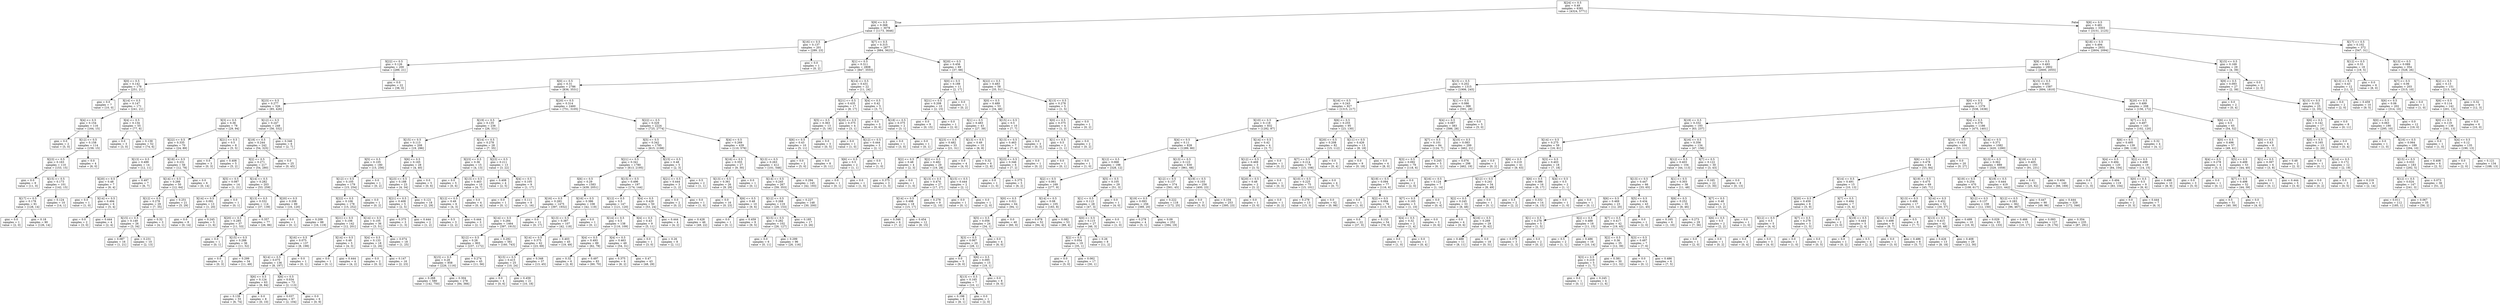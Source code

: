 digraph Tree {
node [shape=box] ;
0 [label="X[24] <= 0.5\ngini = 0.49\nsamples = 6381\nvalue = [4324, 5771]"] ;
1 [label="X[9] <= 0.5\ngini = 0.368\nsamples = 3078\nvalue = [1173, 3646]"] ;
0 -> 1 [labeldistance=2.5, labelangle=45, headlabel="True"] ;
2 [label="X[16] <= 0.5\ngini = 0.137\nsamples = 201\nvalue = [289, 23]"] ;
1 -> 2 ;
3 [label="X[22] <= 0.5\ngini = 0.126\nsamples = 200\nvalue = [289, 21]"] ;
2 -> 3 ;
4 [label="X[0] <= 0.5\ngini = 0.142\nsamples = 178\nvalue = [251, 21]"] ;
3 -> 4 ;
5 [label="gini = 0.0\nsamples = 7\nvalue = [10, 0]"] ;
4 -> 5 ;
6 [label="X[14] <= 0.5\ngini = 0.147\nsamples = 171\nvalue = [241, 21]"] ;
4 -> 6 ;
7 [label="X[4] <= 0.5\ngini = 0.154\nsamples = 116\nvalue = [164, 15]"] ;
6 -> 7 ;
8 [label="gini = 0.0\nsamples = 2\nvalue = [5, 0]"] ;
7 -> 8 ;
9 [label="X[12] <= 0.5\ngini = 0.158\nsamples = 114\nvalue = [159, 15]"] ;
7 -> 9 ;
10 [label="X[23] <= 0.5\ngini = 0.163\nsamples = 110\nvalue = [153, 15]"] ;
9 -> 10 ;
11 [label="gini = 0.0\nsamples = 9\nvalue = [11, 0]"] ;
10 -> 11 ;
12 [label="X[15] <= 0.5\ngini = 0.173\nsamples = 101\nvalue = [142, 15]"] ;
10 -> 12 ;
13 [label="X[17] <= 0.5\ngini = 0.178\nsamples = 91\nvalue = [128, 14]"] ;
12 -> 13 ;
14 [label="gini = 0.0\nsamples = 1\nvalue = [2, 0]"] ;
13 -> 14 ;
15 [label="gini = 0.18\nsamples = 90\nvalue = [126, 14]"] ;
13 -> 15 ;
16 [label="gini = 0.124\nsamples = 10\nvalue = [14, 1]"] ;
12 -> 16 ;
17 [label="gini = 0.0\nsamples = 4\nvalue = [6, 0]"] ;
9 -> 17 ;
18 [label="X[4] <= 0.5\ngini = 0.134\nsamples = 55\nvalue = [77, 6]"] ;
6 -> 18 ;
19 [label="gini = 0.0\nsamples = 3\nvalue = [3, 0]"] ;
18 -> 19 ;
20 [label="gini = 0.139\nsamples = 52\nvalue = [74, 6]"] ;
18 -> 20 ;
21 [label="gini = 0.0\nsamples = 22\nvalue = [38, 0]"] ;
3 -> 21 ;
22 [label="gini = 0.0\nsamples = 1\nvalue = [0, 2]"] ;
2 -> 22 ;
23 [label="X[7] <= 0.5\ngini = 0.315\nsamples = 2877\nvalue = [884, 3623]"] ;
1 -> 23 ;
24 [label="X[1] <= 0.5\ngini = 0.311\nsamples = 2808\nvalue = [847, 3555]"] ;
23 -> 24 ;
25 [label="X[0] <= 0.5\ngini = 0.31\nsamples = 2786\nvalue = [836, 3531]"] ;
24 -> 25 ;
26 [label="X[23] <= 0.5\ngini = 0.277\nsamples = 326\nvalue = [85, 426]"] ;
25 -> 26 ;
27 [label="X[3] <= 0.5\ngini = 0.36\nsamples = 78\nvalue = [29, 94]"] ;
26 -> 27 ;
28 [label="X[22] <= 0.5\ngini = 0.335\nsamples = 70\nvalue = [24, 89]"] ;
27 -> 28 ;
29 [label="X[13] <= 0.5\ngini = 0.499\nsamples = 14\nvalue = [12, 11]"] ;
28 -> 29 ;
30 [label="X[20] <= 0.5\ngini = 0.48\nsamples = 7\nvalue = [6, 4]"] ;
29 -> 30 ;
31 [label="gini = 0.0\nsamples = 1\nvalue = [1, 0]"] ;
30 -> 31 ;
32 [label="X[14] <= 0.5\ngini = 0.494\nsamples = 6\nvalue = [5, 4]"] ;
30 -> 32 ;
33 [label="gini = 0.0\nsamples = 2\nvalue = [3, 0]"] ;
32 -> 33 ;
34 [label="gini = 0.444\nsamples = 4\nvalue = [2, 4]"] ;
32 -> 34 ;
35 [label="gini = 0.497\nsamples = 7\nvalue = [6, 7]"] ;
29 -> 35 ;
36 [label="X[18] <= 0.5\ngini = 0.231\nsamples = 56\nvalue = [12, 78]"] ;
28 -> 36 ;
37 [label="X[14] <= 0.5\ngini = 0.266\nsamples = 50\nvalue = [12, 64]"] ;
36 -> 37 ;
38 [label="X[12] <= 0.5\ngini = 0.278\nsamples = 29\nvalue = [7, 35]"] ;
37 -> 38 ;
39 [label="X[15] <= 0.5\ngini = 0.149\nsamples = 26\nvalue = [3, 34]"] ;
38 -> 39 ;
40 [label="gini = 0.087\nsamples = 16\nvalue = [1, 21]"] ;
39 -> 40 ;
41 [label="gini = 0.231\nsamples = 10\nvalue = [2, 13]"] ;
39 -> 41 ;
42 [label="gini = 0.32\nsamples = 3\nvalue = [4, 1]"] ;
38 -> 42 ;
43 [label="gini = 0.251\nsamples = 21\nvalue = [5, 29]"] ;
37 -> 43 ;
44 [label="gini = 0.0\nsamples = 6\nvalue = [0, 14]"] ;
36 -> 44 ;
45 [label="X[21] <= 0.5\ngini = 0.5\nsamples = 8\nvalue = [5, 5]"] ;
27 -> 45 ;
46 [label="gini = 0.0\nsamples = 3\nvalue = [0, 3]"] ;
45 -> 46 ;
47 [label="gini = 0.408\nsamples = 5\nvalue = [5, 2]"] ;
45 -> 47 ;
48 [label="X[12] <= 0.5\ngini = 0.247\nsamples = 248\nvalue = [56, 332]"] ;
26 -> 48 ;
49 [label="X[18] <= 0.5\ngini = 0.244\nsamples = 242\nvalue = [54, 325]"] ;
48 -> 49 ;
50 [label="X[2] <= 0.5\ngini = 0.271\nsamples = 217\nvalue = [54, 280]"] ;
49 -> 50 ;
51 [label="X[5] <= 0.5\ngini = 0.087\nsamples = 14\nvalue = [1, 21]"] ;
50 -> 51 ;
52 [label="X[14] <= 0.5\ngini = 0.091\nsamples = 13\nvalue = [1, 20]"] ;
51 -> 52 ;
53 [label="gini = 0.0\nsamples = 8\nvalue = [0, 14]"] ;
52 -> 53 ;
54 [label="gini = 0.245\nsamples = 5\nvalue = [1, 6]"] ;
52 -> 54 ;
55 [label="gini = 0.0\nsamples = 1\nvalue = [0, 1]"] ;
51 -> 55 ;
56 [label="X[14] <= 0.5\ngini = 0.282\nsamples = 203\nvalue = [53, 259]"] ;
50 -> 56 ;
57 [label="X[13] <= 0.5\ngini = 0.332\nsamples = 114\nvalue = [37, 139]"] ;
56 -> 57 ;
58 [label="X[20] <= 0.5\ngini = 0.285\nsamples = 37\nvalue = [11, 53]"] ;
57 -> 58 ;
59 [label="gini = 0.0\nsamples = 1\nvalue = [0, 1]"] ;
58 -> 59 ;
60 [label="X[15] <= 0.5\ngini = 0.288\nsamples = 36\nvalue = [11, 52]"] ;
58 -> 60 ;
61 [label="gini = 0.0\nsamples = 2\nvalue = [0, 3]"] ;
60 -> 61 ;
62 [label="gini = 0.299\nsamples = 34\nvalue = [11, 49]"] ;
60 -> 62 ;
63 [label="gini = 0.357\nsamples = 77\nvalue = [26, 86]"] ;
57 -> 63 ;
64 [label="X[20] <= 0.5\ngini = 0.208\nsamples = 89\nvalue = [16, 120]"] ;
56 -> 64 ;
65 [label="gini = 0.0\nsamples = 1\nvalue = [0, 1]"] ;
64 -> 65 ;
66 [label="gini = 0.209\nsamples = 88\nvalue = [16, 119]"] ;
64 -> 66 ;
67 [label="gini = 0.0\nsamples = 25\nvalue = [0, 45]"] ;
49 -> 67 ;
68 [label="gini = 0.346\nsamples = 6\nvalue = [2, 7]"] ;
48 -> 68 ;
69 [label="X[20] <= 0.5\ngini = 0.314\nsamples = 2460\nvalue = [751, 3105]"] ;
25 -> 69 ;
70 [label="X[19] <= 0.5\ngini = 0.135\nsamples = 236\nvalue = [26, 331]"] ;
69 -> 70 ;
71 [label="X[15] <= 0.5\ngini = 0.113\nsamples = 208\nvalue = [19, 296]"] ;
70 -> 71 ;
72 [label="X[5] <= 0.5\ngini = 0.105\nsamples = 180\nvalue = [15, 256]"] ;
71 -> 72 ;
73 [label="X[12] <= 0.5\ngini = 0.105\nsamples = 179\nvalue = [15, 254]"] ;
72 -> 73 ;
74 [label="X[22] <= 0.5\ngini = 0.106\nsamples = 178\nvalue = [15, 252]"] ;
73 -> 74 ;
75 [label="X[21] <= 0.5\ngini = 0.106\nsamples = 142\nvalue = [12, 201]"] ;
74 -> 75 ;
76 [label="X[16] <= 0.5\ngini = 0.075\nsamples = 137\nvalue = [8, 198]"] ;
75 -> 76 ;
77 [label="X[14] <= 0.5\ngini = 0.075\nsamples = 136\nvalue = [8, 197]"] ;
76 -> 77 ;
78 [label="X[6] <= 0.5\ngini = 0.124\nsamples = 63\nvalue = [6, 84]"] ;
77 -> 78 ;
79 [label="gini = 0.139\nsamples = 55\nvalue = [6, 74]"] ;
78 -> 79 ;
80 [label="gini = 0.0\nsamples = 8\nvalue = [0, 10]"] ;
78 -> 80 ;
81 [label="X[6] <= 0.5\ngini = 0.034\nsamples = 73\nvalue = [2, 113]"] ;
77 -> 81 ;
82 [label="gini = 0.037\nsamples = 67\nvalue = [2, 104]"] ;
81 -> 82 ;
83 [label="gini = 0.0\nsamples = 6\nvalue = [0, 9]"] ;
81 -> 83 ;
84 [label="gini = 0.0\nsamples = 1\nvalue = [0, 1]"] ;
76 -> 84 ;
85 [label="X[14] <= 0.5\ngini = 0.49\nsamples = 5\nvalue = [4, 3]"] ;
75 -> 85 ;
86 [label="gini = 0.0\nsamples = 1\nvalue = [0, 1]"] ;
85 -> 86 ;
87 [label="gini = 0.444\nsamples = 4\nvalue = [4, 2]"] ;
85 -> 87 ;
88 [label="X[14] <= 0.5\ngini = 0.105\nsamples = 36\nvalue = [3, 51]"] ;
74 -> 88 ;
89 [label="X[4] <= 0.5\ngini = 0.133\nsamples = 18\nvalue = [2, 26]"] ;
88 -> 89 ;
90 [label="gini = 0.0\nsamples = 2\nvalue = [0, 3]"] ;
89 -> 90 ;
91 [label="gini = 0.147\nsamples = 16\nvalue = [2, 23]"] ;
89 -> 91 ;
92 [label="gini = 0.074\nsamples = 18\nvalue = [1, 25]"] ;
88 -> 92 ;
93 [label="gini = 0.0\nsamples = 1\nvalue = [0, 2]"] ;
73 -> 93 ;
94 [label="gini = 0.0\nsamples = 1\nvalue = [0, 2]"] ;
72 -> 94 ;
95 [label="X[6] <= 0.5\ngini = 0.165\nsamples = 28\nvalue = [4, 40]"] ;
71 -> 95 ;
96 [label="X[23] <= 0.5\ngini = 0.188\nsamples = 23\nvalue = [4, 34]"] ;
95 -> 96 ;
97 [label="X[21] <= 0.5\ngini = 0.408\nsamples = 5\nvalue = [2, 5]"] ;
96 -> 97 ;
98 [label="gini = 0.375\nsamples = 3\nvalue = [1, 3]"] ;
97 -> 98 ;
99 [label="gini = 0.444\nsamples = 2\nvalue = [1, 2]"] ;
97 -> 99 ;
100 [label="gini = 0.121\nsamples = 18\nvalue = [2, 29]"] ;
96 -> 100 ;
101 [label="gini = 0.0\nsamples = 5\nvalue = [0, 6]"] ;
95 -> 101 ;
102 [label="X[14] <= 0.5\ngini = 0.278\nsamples = 28\nvalue = [7, 35]"] ;
70 -> 102 ;
103 [label="X[23] <= 0.5\ngini = 0.36\nsamples = 15\nvalue = [4, 13]"] ;
102 -> 103 ;
104 [label="gini = 0.0\nsamples = 5\nvalue = [0, 6]"] ;
103 -> 104 ;
105 [label="X[13] <= 0.5\ngini = 0.463\nsamples = 10\nvalue = [4, 7]"] ;
103 -> 105 ;
106 [label="X[12] <= 0.5\ngini = 0.49\nsamples = 6\nvalue = [4, 3]"] ;
105 -> 106 ;
107 [label="gini = 0.5\nsamples = 3\nvalue = [2, 2]"] ;
106 -> 107 ;
108 [label="gini = 0.444\nsamples = 3\nvalue = [2, 1]"] ;
106 -> 108 ;
109 [label="gini = 0.0\nsamples = 4\nvalue = [0, 4]"] ;
105 -> 109 ;
110 [label="X[23] <= 0.5\ngini = 0.211\nsamples = 13\nvalue = [3, 22]"] ;
102 -> 110 ;
111 [label="gini = 0.408\nsamples = 4\nvalue = [2, 5]"] ;
110 -> 111 ;
112 [label="X[4] <= 0.5\ngini = 0.105\nsamples = 9\nvalue = [1, 17]"] ;
110 -> 112 ;
113 [label="gini = 0.0\nsamples = 1\nvalue = [0, 1]"] ;
112 -> 113 ;
114 [label="gini = 0.111\nsamples = 8\nvalue = [1, 16]"] ;
112 -> 114 ;
115 [label="X[22] <= 0.5\ngini = 0.329\nsamples = 2224\nvalue = [725, 2774]"] ;
69 -> 115 ;
116 [label="X[5] <= 0.5\ngini = 0.342\nsamples = 1785\nvalue = [615, 2198]"] ;
115 -> 116 ;
117 [label="X[21] <= 0.5\ngini = 0.341\nsamples = 1780\nvalue = [613, 2195]"] ;
116 -> 117 ;
118 [label="X[6] <= 0.5\ngini = 0.29\nsamples = 1583\nvalue = [439, 2051]"] ;
117 -> 118 ;
119 [label="X[16] <= 0.5\ngini = 0.283\nsamples = 1475\nvalue = [397, 1932]"] ;
118 -> 119 ;
120 [label="X[14] <= 0.5\ngini = 0.284\nsamples = 1464\nvalue = [397, 1915]"] ;
119 -> 120 ;
121 [label="X[12] <= 0.5\ngini = 0.28\nsamples = 903\nvalue = [237, 1172]"] ;
120 -> 121 ;
122 [label="X[15] <= 0.5\ngini = 0.28\nsamples = 858\nvalue = [226, 1116]"] ;
121 -> 122 ;
123 [label="gini = 0.268\nsamples = 580\nvalue = [142, 750]"] ;
122 -> 123 ;
124 [label="gini = 0.304\nsamples = 278\nvalue = [84, 366]"] ;
122 -> 124 ;
125 [label="gini = 0.274\nsamples = 45\nvalue = [11, 56]"] ;
121 -> 125 ;
126 [label="gini = 0.292\nsamples = 561\nvalue = [160, 743]"] ;
120 -> 126 ;
127 [label="gini = 0.0\nsamples = 11\nvalue = [0, 17]"] ;
119 -> 127 ;
128 [label="X[16] <= 0.5\ngini = 0.386\nsamples = 108\nvalue = [42, 119]"] ;
118 -> 128 ;
129 [label="X[13] <= 0.5\ngini = 0.387\nsamples = 107\nvalue = [42, 118]"] ;
128 -> 129 ;
130 [label="X[14] <= 0.5\ngini = 0.375\nsamples = 62\nvalue = [23, 69]"] ;
129 -> 130 ;
131 [label="X[15] <= 0.5\ngini = 0.415\nsamples = 25\nvalue = [10, 24]"] ;
130 -> 131 ;
132 [label="gini = 0.0\nsamples = 4\nvalue = [0, 6]"] ;
131 -> 132 ;
133 [label="gini = 0.459\nsamples = 21\nvalue = [10, 18]"] ;
131 -> 133 ;
134 [label="gini = 0.348\nsamples = 37\nvalue = [13, 45]"] ;
130 -> 134 ;
135 [label="gini = 0.403\nsamples = 45\nvalue = [19, 49]"] ;
129 -> 135 ;
136 [label="gini = 0.0\nsamples = 1\nvalue = [0, 1]"] ;
128 -> 136 ;
137 [label="X[15] <= 0.5\ngini = 0.496\nsamples = 197\nvalue = [174, 144]"] ;
117 -> 137 ;
138 [label="X[12] <= 0.5\ngini = 0.5\nsamples = 147\nvalue = [121, 120]"] ;
137 -> 138 ;
139 [label="X[14] <= 0.5\ngini = 0.5\nsamples = 138\nvalue = [116, 109]"] ;
138 -> 139 ;
140 [label="X[4] <= 0.5\ngini = 0.493\nsamples = 89\nvalue = [62, 78]"] ;
139 -> 140 ;
141 [label="gini = 0.32\nsamples = 6\nvalue = [2, 8]"] ;
140 -> 141 ;
142 [label="gini = 0.497\nsamples = 83\nvalue = [60, 70]"] ;
140 -> 142 ;
143 [label="X[4] <= 0.5\ngini = 0.463\nsamples = 49\nvalue = [54, 31]"] ;
139 -> 143 ;
144 [label="gini = 0.375\nsamples = 6\nvalue = [6, 2]"] ;
143 -> 144 ;
145 [label="gini = 0.47\nsamples = 43\nvalue = [48, 29]"] ;
143 -> 145 ;
146 [label="X[4] <= 0.5\ngini = 0.43\nsamples = 9\nvalue = [5, 11]"] ;
138 -> 146 ;
147 [label="gini = 0.0\nsamples = 1\nvalue = [3, 0]"] ;
146 -> 147 ;
148 [label="gini = 0.26\nsamples = 8\nvalue = [2, 11]"] ;
146 -> 148 ;
149 [label="X[4] <= 0.5\ngini = 0.429\nsamples = 50\nvalue = [53, 24]"] ;
137 -> 149 ;
150 [label="gini = 0.444\nsamples = 4\nvalue = [4, 2]"] ;
149 -> 150 ;
151 [label="gini = 0.428\nsamples = 46\nvalue = [49, 22]"] ;
149 -> 151 ;
152 [label="X[15] <= 0.5\ngini = 0.48\nsamples = 5\nvalue = [2, 3]"] ;
116 -> 152 ;
153 [label="X[21] <= 0.5\ngini = 0.444\nsamples = 3\nvalue = [1, 2]"] ;
152 -> 153 ;
154 [label="gini = 0.0\nsamples = 2\nvalue = [0, 2]"] ;
153 -> 154 ;
155 [label="gini = 0.0\nsamples = 1\nvalue = [1, 0]"] ;
153 -> 155 ;
156 [label="gini = 0.5\nsamples = 2\nvalue = [1, 1]"] ;
152 -> 156 ;
157 [label="X[4] <= 0.5\ngini = 0.269\nsamples = 439\nvalue = [110, 576]"] ;
115 -> 157 ;
158 [label="X[16] <= 0.5\ngini = 0.355\nsamples = 27\nvalue = [9, 30]"] ;
157 -> 158 ;
159 [label="X[13] <= 0.5\ngini = 0.361\nsamples = 26\nvalue = [9, 29]"] ;
158 -> 159 ;
160 [label="gini = 0.0\nsamples = 16\nvalue = [0, 23]"] ;
159 -> 160 ;
161 [label="X[6] <= 0.5\ngini = 0.48\nsamples = 10\nvalue = [9, 6]"] ;
159 -> 161 ;
162 [label="gini = 0.0\nsamples = 1\nvalue = [0, 1]"] ;
161 -> 162 ;
163 [label="gini = 0.459\nsamples = 9\nvalue = [9, 5]"] ;
161 -> 163 ;
164 [label="gini = 0.0\nsamples = 1\nvalue = [0, 1]"] ;
158 -> 164 ;
165 [label="X[13] <= 0.5\ngini = 0.263\nsamples = 412\nvalue = [101, 546]"] ;
157 -> 165 ;
166 [label="X[14] <= 0.5\ngini = 0.245\nsamples = 267\nvalue = [59, 353]"] ;
165 -> 166 ;
167 [label="X[12] <= 0.5\ngini = 0.268\nsamples = 119\nvalue = [29, 153]"] ;
166 -> 167 ;
168 [label="X[15] <= 0.5\ngini = 0.282\nsamples = 102\nvalue = [26, 127]"] ;
167 -> 168 ;
169 [label="gini = 0.0\nsamples = 6\nvalue = [0, 11]"] ;
168 -> 169 ;
170 [label="gini = 0.299\nsamples = 96\nvalue = [26, 116]"] ;
168 -> 170 ;
171 [label="gini = 0.185\nsamples = 17\nvalue = [3, 26]"] ;
167 -> 171 ;
172 [label="gini = 0.227\nsamples = 148\nvalue = [30, 200]"] ;
166 -> 172 ;
173 [label="gini = 0.294\nsamples = 145\nvalue = [42, 193]"] ;
165 -> 173 ;
174 [label="X[14] <= 0.5\ngini = 0.431\nsamples = 22\nvalue = [11, 24]"] ;
24 -> 174 ;
175 [label="X[21] <= 0.5\ngini = 0.435\nsamples = 17\nvalue = [8, 17]"] ;
174 -> 175 ;
176 [label="X[5] <= 0.5\ngini = 0.363\nsamples = 13\nvalue = [5, 16]"] ;
175 -> 176 ;
177 [label="X[6] <= 0.5\ngini = 0.43\nsamples = 10\nvalue = [5, 11]"] ;
176 -> 177 ;
178 [label="gini = 0.0\nsamples = 2\nvalue = [5, 0]"] ;
177 -> 178 ;
179 [label="gini = 0.0\nsamples = 8\nvalue = [0, 11]"] ;
177 -> 179 ;
180 [label="gini = 0.0\nsamples = 3\nvalue = [0, 5]"] ;
176 -> 180 ;
181 [label="X[20] <= 0.5\ngini = 0.375\nsamples = 4\nvalue = [3, 1]"] ;
175 -> 181 ;
182 [label="gini = 0.0\nsamples = 1\nvalue = [1, 0]"] ;
181 -> 182 ;
183 [label="X[12] <= 0.5\ngini = 0.444\nsamples = 3\nvalue = [2, 1]"] ;
181 -> 183 ;
184 [label="X[6] <= 0.5\ngini = 0.5\nsamples = 2\nvalue = [1, 1]"] ;
183 -> 184 ;
185 [label="gini = 0.0\nsamples = 1\nvalue = [0, 1]"] ;
184 -> 185 ;
186 [label="gini = 0.0\nsamples = 1\nvalue = [1, 0]"] ;
184 -> 186 ;
187 [label="gini = 0.0\nsamples = 1\nvalue = [1, 0]"] ;
183 -> 187 ;
188 [label="X[4] <= 0.5\ngini = 0.42\nsamples = 5\nvalue = [3, 7]"] ;
174 -> 188 ;
189 [label="gini = 0.0\nsamples = 3\nvalue = [0, 6]"] ;
188 -> 189 ;
190 [label="X[18] <= 0.5\ngini = 0.375\nsamples = 2\nvalue = [3, 1]"] ;
188 -> 190 ;
191 [label="gini = 0.0\nsamples = 1\nvalue = [3, 0]"] ;
190 -> 191 ;
192 [label="gini = 0.0\nsamples = 1\nvalue = [0, 1]"] ;
190 -> 192 ;
193 [label="X[20] <= 0.5\ngini = 0.456\nsamples = 69\nvalue = [37, 68]"] ;
23 -> 193 ;
194 [label="X[0] <= 0.5\ngini = 0.188\nsamples = 11\nvalue = [2, 17]"] ;
193 -> 194 ;
195 [label="X[21] <= 0.5\ngini = 0.208\nsamples = 10\nvalue = [2, 15]"] ;
194 -> 195 ;
196 [label="gini = 0.0\nsamples = 9\nvalue = [0, 15]"] ;
195 -> 196 ;
197 [label="gini = 0.0\nsamples = 1\nvalue = [2, 0]"] ;
195 -> 197 ;
198 [label="gini = 0.0\nsamples = 1\nvalue = [0, 2]"] ;
194 -> 198 ;
199 [label="X[22] <= 0.5\ngini = 0.483\nsamples = 58\nvalue = [35, 51]"] ;
193 -> 199 ;
200 [label="X[0] <= 0.5\ngini = 0.489\nsamples = 53\nvalue = [34, 46]"] ;
199 -> 200 ;
201 [label="X[1] <= 0.5\ngini = 0.483\nsamples = 43\nvalue = [27, 39]"] ;
200 -> 201 ;
202 [label="X[23] <= 0.5\ngini = 0.482\nsamples = 33\nvalue = [21, 31]"] ;
201 -> 202 ;
203 [label="X[2] <= 0.5\ngini = 0.48\nsamples = 4\nvalue = [2, 3]"] ;
202 -> 203 ;
204 [label="gini = 0.375\nsamples = 3\nvalue = [1, 3]"] ;
203 -> 204 ;
205 [label="gini = 0.0\nsamples = 1\nvalue = [1, 0]"] ;
203 -> 205 ;
206 [label="X[2] <= 0.5\ngini = 0.482\nsamples = 29\nvalue = [19, 28]"] ;
202 -> 206 ;
207 [label="X[13] <= 0.5\ngini = 0.474\nsamples = 27\nvalue = [17, 27]"] ;
206 -> 207 ;
208 [label="X[14] <= 0.5\ngini = 0.498\nsamples = 18\nvalue = [15, 17]"] ;
207 -> 208 ;
209 [label="gini = 0.346\nsamples = 6\nvalue = [7, 2]"] ;
208 -> 209 ;
210 [label="gini = 0.454\nsamples = 12\nvalue = [8, 15]"] ;
208 -> 210 ;
211 [label="gini = 0.278\nsamples = 9\nvalue = [2, 10]"] ;
207 -> 211 ;
212 [label="X[15] <= 0.5\ngini = 0.444\nsamples = 2\nvalue = [2, 1]"] ;
206 -> 212 ;
213 [label="gini = 0.0\nsamples = 1\nvalue = [0, 1]"] ;
212 -> 213 ;
214 [label="gini = 0.0\nsamples = 1\nvalue = [2, 0]"] ;
212 -> 214 ;
215 [label="X[13] <= 0.5\ngini = 0.49\nsamples = 10\nvalue = [6, 8]"] ;
201 -> 215 ;
216 [label="gini = 0.0\nsamples = 4\nvalue = [4, 0]"] ;
215 -> 216 ;
217 [label="gini = 0.32\nsamples = 6\nvalue = [2, 8]"] ;
215 -> 217 ;
218 [label="X[15] <= 0.5\ngini = 0.5\nsamples = 10\nvalue = [7, 7]"] ;
200 -> 218 ;
219 [label="X[13] <= 0.5\ngini = 0.463\nsamples = 7\nvalue = [7, 4]"] ;
218 -> 219 ;
220 [label="X[23] <= 0.5\ngini = 0.346\nsamples = 6\nvalue = [7, 2]"] ;
219 -> 220 ;
221 [label="gini = 0.0\nsamples = 1\nvalue = [1, 0]"] ;
220 -> 221 ;
222 [label="gini = 0.375\nsamples = 5\nvalue = [6, 2]"] ;
220 -> 222 ;
223 [label="gini = 0.0\nsamples = 1\nvalue = [0, 2]"] ;
219 -> 223 ;
224 [label="gini = 0.0\nsamples = 3\nvalue = [0, 3]"] ;
218 -> 224 ;
225 [label="X[13] <= 0.5\ngini = 0.278\nsamples = 5\nvalue = [1, 5]"] ;
199 -> 225 ;
226 [label="X[0] <= 0.5\ngini = 0.375\nsamples = 4\nvalue = [1, 3]"] ;
225 -> 226 ;
227 [label="X[1] <= 0.5\ngini = 0.5\nsamples = 2\nvalue = [1, 1]"] ;
226 -> 227 ;
228 [label="gini = 0.0\nsamples = 1\nvalue = [0, 1]"] ;
227 -> 228 ;
229 [label="gini = 0.0\nsamples = 1\nvalue = [1, 0]"] ;
227 -> 229 ;
230 [label="gini = 0.0\nsamples = 2\nvalue = [0, 2]"] ;
226 -> 230 ;
231 [label="gini = 0.0\nsamples = 1\nvalue = [0, 2]"] ;
225 -> 231 ;
232 [label="X[8] <= 0.5\ngini = 0.481\nsamples = 3303\nvalue = [3151, 2125]"] ;
0 -> 232 [labeldistance=2.5, labelangle=-45, headlabel="False"] ;
233 [label="X[18] <= 0.5\ngini = 0.494\nsamples = 2931\nvalue = [2604, 2094]"] ;
232 -> 233 ;
234 [label="X[9] <= 0.5\ngini = 0.493\nsamples = 2902\nvalue = [2600, 2055]"] ;
233 -> 234 ;
235 [label="X[15] <= 0.5\ngini = 0.202\nsamples = 1315\nvalue = [1906, 245]"] ;
234 -> 235 ;
236 [label="X[16] <= 0.5\ngini = 0.243\nsamples = 927\nvalue = [1315, 217]"] ;
235 -> 236 ;
237 [label="X[10] <= 0.5\ngini = 0.118\nsamples = 832\nvalue = [1292, 87]"] ;
236 -> 237 ;
238 [label="X[4] <= 0.5\ngini = 0.11\nsamples = 828\nvalue = [1289, 80]"] ;
237 -> 238 ;
239 [label="X[12] <= 0.5\ngini = 0.068\nsamples = 198\nvalue = [328, 12]"] ;
238 -> 239 ;
240 [label="X[2] <= 0.5\ngini = 0.061\nsamples = 169\nvalue = [277, 9]"] ;
239 -> 240 ;
241 [label="X[0] <= 0.5\ngini = 0.021\nsamples = 64\nvalue = [94, 1]"] ;
240 -> 241 ;
242 [label="X[5] <= 0.5\ngini = 0.056\nsamples = 24\nvalue = [34, 1]"] ;
241 -> 242 ;
243 [label="X[3] <= 0.5\ngini = 0.067\nsamples = 20\nvalue = [28, 1]"] ;
242 -> 243 ;
244 [label="gini = 0.0\nsamples = 5\nvalue = [9, 0]"] ;
243 -> 244 ;
245 [label="X[6] <= 0.5\ngini = 0.095\nsamples = 15\nvalue = [19, 1]"] ;
243 -> 245 ;
246 [label="X[13] <= 0.5\ngini = 0.165\nsamples = 7\nvalue = [10, 1]"] ;
245 -> 246 ;
247 [label="gini = 0.198\nsamples = 6\nvalue = [8, 1]"] ;
246 -> 247 ;
248 [label="gini = 0.0\nsamples = 1\nvalue = [2, 0]"] ;
246 -> 248 ;
249 [label="gini = 0.0\nsamples = 8\nvalue = [9, 0]"] ;
245 -> 249 ;
250 [label="gini = 0.0\nsamples = 4\nvalue = [6, 0]"] ;
242 -> 250 ;
251 [label="gini = 0.0\nsamples = 40\nvalue = [60, 0]"] ;
241 -> 251 ;
252 [label="X[14] <= 0.5\ngini = 0.08\nsamples = 105\nvalue = [183, 8]"] ;
240 -> 252 ;
253 [label="gini = 0.078\nsamples = 52\nvalue = [94, 4]"] ;
252 -> 253 ;
254 [label="gini = 0.082\nsamples = 53\nvalue = [89, 4]"] ;
252 -> 254 ;
255 [label="X[5] <= 0.5\ngini = 0.105\nsamples = 29\nvalue = [51, 3]"] ;
239 -> 255 ;
256 [label="X[1] <= 0.5\ngini = 0.113\nsamples = 28\nvalue = [47, 3]"] ;
255 -> 256 ;
257 [label="X[0] <= 0.5\ngini = 0.115\nsamples = 27\nvalue = [46, 3]"] ;
256 -> 257 ;
258 [label="X[2] <= 0.5\ngini = 0.054\nsamples = 19\nvalue = [35, 1]"] ;
257 -> 258 ;
259 [label="gini = 0.0\nsamples = 2\nvalue = [5, 0]"] ;
258 -> 259 ;
260 [label="gini = 0.062\nsamples = 17\nvalue = [30, 1]"] ;
258 -> 260 ;
261 [label="gini = 0.26\nsamples = 8\nvalue = [11, 2]"] ;
257 -> 261 ;
262 [label="gini = 0.0\nsamples = 1\nvalue = [1, 0]"] ;
256 -> 262 ;
263 [label="gini = 0.0\nsamples = 1\nvalue = [4, 0]"] ;
255 -> 263 ;
264 [label="X[13] <= 0.5\ngini = 0.123\nsamples = 630\nvalue = [961, 68]"] ;
238 -> 264 ;
265 [label="X[12] <= 0.5\ngini = 0.137\nsamples = 374\nvalue = [561, 45]"] ;
264 -> 265 ;
266 [label="X[19] <= 0.5\ngini = 0.093\nsamples = 256\nvalue = [389, 20]"] ;
265 -> 266 ;
267 [label="gini = 0.278\nsamples = 4\nvalue = [5, 1]"] ;
266 -> 267 ;
268 [label="gini = 0.09\nsamples = 252\nvalue = [384, 19]"] ;
266 -> 268 ;
269 [label="gini = 0.222\nsamples = 118\nvalue = [172, 25]"] ;
265 -> 269 ;
270 [label="X[19] <= 0.5\ngini = 0.103\nsamples = 256\nvalue = [400, 23]"] ;
264 -> 270 ;
271 [label="gini = 0.0\nsamples = 3\nvalue = [5, 0]"] ;
270 -> 271 ;
272 [label="gini = 0.104\nsamples = 253\nvalue = [395, 23]"] ;
270 -> 272 ;
273 [label="X[14] <= 0.5\ngini = 0.42\nsamples = 4\nvalue = [3, 7]"] ;
237 -> 273 ;
274 [label="X[12] <= 0.5\ngini = 0.469\nsamples = 3\nvalue = [3, 5]"] ;
273 -> 274 ;
275 [label="X[20] <= 0.5\ngini = 0.48\nsamples = 2\nvalue = [3, 2]"] ;
274 -> 275 ;
276 [label="gini = 0.0\nsamples = 1\nvalue = [3, 0]"] ;
275 -> 276 ;
277 [label="gini = 0.0\nsamples = 1\nvalue = [0, 2]"] ;
275 -> 277 ;
278 [label="gini = 0.0\nsamples = 1\nvalue = [0, 3]"] ;
274 -> 278 ;
279 [label="gini = 0.0\nsamples = 1\nvalue = [0, 2]"] ;
273 -> 279 ;
280 [label="X[6] <= 0.5\ngini = 0.255\nsamples = 95\nvalue = [23, 130]"] ;
236 -> 280 ;
281 [label="X[20] <= 0.5\ngini = 0.208\nsamples = 82\nvalue = [15, 112]"] ;
280 -> 281 ;
282 [label="X[7] <= 0.5\ngini = 0.214\nsamples = 79\nvalue = [15, 108]"] ;
281 -> 282 ;
283 [label="X[10] <= 0.5\ngini = 0.225\nsamples = 75\nvalue = [15, 101]"] ;
282 -> 283 ;
284 [label="gini = 0.278\nsamples = 13\nvalue = [15, 3]"] ;
283 -> 284 ;
285 [label="gini = 0.0\nsamples = 62\nvalue = [0, 98]"] ;
283 -> 285 ;
286 [label="gini = 0.0\nsamples = 4\nvalue = [0, 7]"] ;
282 -> 286 ;
287 [label="gini = 0.0\nsamples = 3\nvalue = [0, 4]"] ;
281 -> 287 ;
288 [label="X[11] <= 0.5\ngini = 0.426\nsamples = 13\nvalue = [8, 18]"] ;
280 -> 288 ;
289 [label="gini = 0.0\nsamples = 9\nvalue = [0, 18]"] ;
288 -> 289 ;
290 [label="gini = 0.0\nsamples = 4\nvalue = [8, 0]"] ;
288 -> 290 ;
291 [label="X[1] <= 0.5\ngini = 0.086\nsamples = 388\nvalue = [591, 28]"] ;
235 -> 291 ;
292 [label="X[4] <= 0.5\ngini = 0.087\nsamples = 383\nvalue = [586, 28]"] ;
291 -> 292 ;
293 [label="X[7] <= 0.5\ngini = 0.101\nsamples = 84\nvalue = [124, 7]"] ;
292 -> 293 ;
294 [label="X[3] <= 0.5\ngini = 0.092\nsamples = 79\nvalue = [118, 6]"] ;
293 -> 294 ;
295 [label="X[19] <= 0.5\ngini = 0.094\nsamples = 77\nvalue = [116, 6]"] ;
294 -> 295 ;
296 [label="gini = 0.0\nsamples = 1\nvalue = [1, 0]"] ;
295 -> 296 ;
297 [label="X[2] <= 0.5\ngini = 0.094\nsamples = 76\nvalue = [115, 6]"] ;
295 -> 297 ;
298 [label="gini = 0.0\nsamples = 22\nvalue = [37, 0]"] ;
297 -> 298 ;
299 [label="gini = 0.133\nsamples = 54\nvalue = [78, 6]"] ;
297 -> 299 ;
300 [label="gini = 0.0\nsamples = 2\nvalue = [2, 0]"] ;
294 -> 300 ;
301 [label="gini = 0.245\nsamples = 5\nvalue = [6, 1]"] ;
293 -> 301 ;
302 [label="X[10] <= 0.5\ngini = 0.083\nsamples = 299\nvalue = [462, 21]"] ;
292 -> 302 ;
303 [label="gini = 0.076\nsamples = 298\nvalue = [462, 19]"] ;
302 -> 303 ;
304 [label="gini = 0.0\nsamples = 1\nvalue = [0, 2]"] ;
302 -> 304 ;
305 [label="gini = 0.0\nsamples = 5\nvalue = [5, 0]"] ;
291 -> 305 ;
306 [label="X[15] <= 0.5\ngini = 0.401\nsamples = 1587\nvalue = [694, 1810]"] ;
234 -> 306 ;
307 [label="X[0] <= 0.5\ngini = 0.372\nsamples = 1379\nvalue = [538, 1638]"] ;
306 -> 307 ;
308 [label="X[19] <= 0.5\ngini = 0.332\nsamples = 193\nvalue = [63, 237]"] ;
307 -> 308 ;
309 [label="X[14] <= 0.5\ngini = 0.275\nsamples = 59\nvalue = [16, 81]"] ;
308 -> 309 ;
310 [label="X[6] <= 0.5\ngini = 0.219\nsamples = 41\nvalue = [9, 63]"] ;
309 -> 310 ;
311 [label="X[16] <= 0.5\ngini = 0.124\nsamples = 7\nvalue = [1, 14]"] ;
310 -> 311 ;
312 [label="X[7] <= 0.5\ngini = 0.165\nsamples = 5\nvalue = [1, 10]"] ;
311 -> 312 ;
313 [label="X[4] <= 0.5\ngini = 0.32\nsamples = 2\nvalue = [1, 4]"] ;
312 -> 313 ;
314 [label="gini = 0.0\nsamples = 1\nvalue = [1, 0]"] ;
313 -> 314 ;
315 [label="gini = 0.0\nsamples = 1\nvalue = [0, 4]"] ;
313 -> 315 ;
316 [label="gini = 0.0\nsamples = 3\nvalue = [0, 6]"] ;
312 -> 316 ;
317 [label="gini = 0.0\nsamples = 2\nvalue = [0, 4]"] ;
311 -> 317 ;
318 [label="X[12] <= 0.5\ngini = 0.241\nsamples = 34\nvalue = [8, 49]"] ;
310 -> 318 ;
319 [label="X[2] <= 0.5\ngini = 0.245\nsamples = 33\nvalue = [8, 48]"] ;
318 -> 319 ;
320 [label="gini = 0.0\nsamples = 4\nvalue = [0, 6]"] ;
319 -> 320 ;
321 [label="X[16] <= 0.5\ngini = 0.269\nsamples = 29\nvalue = [8, 42]"] ;
319 -> 321 ;
322 [label="gini = 0.488\nsamples = 11\nvalue = [8, 11]"] ;
321 -> 322 ;
323 [label="gini = 0.0\nsamples = 18\nvalue = [0, 31]"] ;
321 -> 323 ;
324 [label="gini = 0.0\nsamples = 1\nvalue = [0, 1]"] ;
318 -> 324 ;
325 [label="X[3] <= 0.5\ngini = 0.403\nsamples = 18\nvalue = [7, 18]"] ;
309 -> 325 ;
326 [label="X[6] <= 0.5\ngini = 0.386\nsamples = 16\nvalue = [6, 17]"] ;
325 -> 326 ;
327 [label="gini = 0.5\nsamples = 2\nvalue = [2, 2]"] ;
326 -> 327 ;
328 [label="gini = 0.332\nsamples = 14\nvalue = [4, 15]"] ;
326 -> 328 ;
329 [label="X[4] <= 0.5\ngini = 0.5\nsamples = 2\nvalue = [1, 1]"] ;
325 -> 329 ;
330 [label="gini = 0.0\nsamples = 1\nvalue = [1, 0]"] ;
329 -> 330 ;
331 [label="gini = 0.0\nsamples = 1\nvalue = [0, 1]"] ;
329 -> 331 ;
332 [label="X[16] <= 0.5\ngini = 0.356\nsamples = 134\nvalue = [47, 156]"] ;
308 -> 332 ;
333 [label="X[12] <= 0.5\ngini = 0.403\nsamples = 104\nvalue = [44, 113]"] ;
332 -> 333 ;
334 [label="X[13] <= 0.5\ngini = 0.447\nsamples = 66\nvalue = [33, 65]"] ;
333 -> 334 ;
335 [label="X[6] <= 0.5\ngini = 0.469\nsamples = 23\nvalue = [12, 20]"] ;
334 -> 335 ;
336 [label="X[1] <= 0.5\ngini = 0.278\nsamples = 5\nvalue = [1, 5]"] ;
335 -> 336 ;
337 [label="gini = 0.375\nsamples = 3\nvalue = [1, 3]"] ;
336 -> 337 ;
338 [label="gini = 0.0\nsamples = 2\nvalue = [0, 2]"] ;
336 -> 338 ;
339 [label="X[2] <= 0.5\ngini = 0.488\nsamples = 18\nvalue = [11, 15]"] ;
335 -> 339 ;
340 [label="gini = 0.5\nsamples = 2\nvalue = [1, 1]"] ;
339 -> 340 ;
341 [label="gini = 0.486\nsamples = 16\nvalue = [10, 14]"] ;
339 -> 341 ;
342 [label="X[5] <= 0.5\ngini = 0.434\nsamples = 43\nvalue = [21, 45]"] ;
334 -> 342 ;
343 [label="X[7] <= 0.5\ngini = 0.417\nsamples = 42\nvalue = [19, 45]"] ;
342 -> 343 ;
344 [label="X[2] <= 0.5\ngini = 0.36\nsamples = 35\nvalue = [12, 39]"] ;
343 -> 344 ;
345 [label="X[3] <= 0.5\ngini = 0.219\nsamples = 5\nvalue = [1, 7]"] ;
344 -> 345 ;
346 [label="gini = 0.0\nsamples = 1\nvalue = [0, 1]"] ;
345 -> 346 ;
347 [label="gini = 0.245\nsamples = 4\nvalue = [1, 6]"] ;
345 -> 347 ;
348 [label="gini = 0.381\nsamples = 30\nvalue = [11, 32]"] ;
344 -> 348 ;
349 [label="X[3] <= 0.5\ngini = 0.497\nsamples = 7\nvalue = [7, 6]"] ;
343 -> 349 ;
350 [label="gini = 0.0\nsamples = 1\nvalue = [0, 1]"] ;
349 -> 350 ;
351 [label="gini = 0.486\nsamples = 6\nvalue = [7, 5]"] ;
349 -> 351 ;
352 [label="gini = 0.0\nsamples = 1\nvalue = [2, 0]"] ;
342 -> 352 ;
353 [label="X[1] <= 0.5\ngini = 0.303\nsamples = 38\nvalue = [11, 48]"] ;
333 -> 353 ;
354 [label="X[6] <= 0.5\ngini = 0.252\nsamples = 35\nvalue = [8, 46]"] ;
353 -> 354 ;
355 [label="gini = 0.165\nsamples = 6\nvalue = [1, 10]"] ;
354 -> 355 ;
356 [label="gini = 0.273\nsamples = 29\nvalue = [7, 36]"] ;
354 -> 356 ;
357 [label="X[7] <= 0.5\ngini = 0.48\nsamples = 3\nvalue = [3, 2]"] ;
353 -> 357 ;
358 [label="X[6] <= 0.5\ngini = 0.5\nsamples = 2\nvalue = [2, 2]"] ;
357 -> 358 ;
359 [label="gini = 0.0\nsamples = 1\nvalue = [2, 0]"] ;
358 -> 359 ;
360 [label="gini = 0.0\nsamples = 1\nvalue = [0, 2]"] ;
358 -> 360 ;
361 [label="gini = 0.0\nsamples = 1\nvalue = [1, 0]"] ;
357 -> 361 ;
362 [label="X[7] <= 0.5\ngini = 0.122\nsamples = 30\nvalue = [3, 43]"] ;
332 -> 362 ;
363 [label="gini = 0.165\nsamples = 22\nvalue = [3, 30]"] ;
362 -> 363 ;
364 [label="gini = 0.0\nsamples = 8\nvalue = [0, 13]"] ;
362 -> 364 ;
365 [label="X[4] <= 0.5\ngini = 0.378\nsamples = 1186\nvalue = [475, 1401]"] ;
307 -> 365 ;
366 [label="X[16] <= 0.5\ngini = 0.443\nsamples = 104\nvalue = [55, 111]"] ;
365 -> 366 ;
367 [label="X[6] <= 0.5\ngini = 0.478\nsamples = 84\nvalue = [55, 84]"] ;
366 -> 367 ;
368 [label="X[14] <= 0.5\ngini = 0.491\nsamples = 15\nvalue = [10, 13]"] ;
367 -> 368 ;
369 [label="X[20] <= 0.5\ngini = 0.459\nsamples = 8\nvalue = [5, 9]"] ;
368 -> 369 ;
370 [label="X[12] <= 0.5\ngini = 0.5\nsamples = 5\nvalue = [4, 4]"] ;
369 -> 370 ;
371 [label="gini = 0.0\nsamples = 2\nvalue = [0, 4]"] ;
370 -> 371 ;
372 [label="gini = 0.0\nsamples = 3\nvalue = [4, 0]"] ;
370 -> 372 ;
373 [label="X[7] <= 0.5\ngini = 0.278\nsamples = 3\nvalue = [1, 5]"] ;
369 -> 373 ;
374 [label="gini = 0.0\nsamples = 1\nvalue = [1, 0]"] ;
373 -> 374 ;
375 [label="gini = 0.0\nsamples = 2\nvalue = [0, 5]"] ;
373 -> 375 ;
376 [label="X[7] <= 0.5\ngini = 0.494\nsamples = 7\nvalue = [5, 4]"] ;
368 -> 376 ;
377 [label="gini = 0.0\nsamples = 2\nvalue = [3, 0]"] ;
376 -> 377 ;
378 [label="X[19] <= 0.5\ngini = 0.444\nsamples = 5\nvalue = [2, 4]"] ;
376 -> 378 ;
379 [label="gini = 0.0\nsamples = 1\nvalue = [0, 2]"] ;
378 -> 379 ;
380 [label="gini = 0.5\nsamples = 4\nvalue = [2, 2]"] ;
378 -> 380 ;
381 [label="X[19] <= 0.5\ngini = 0.475\nsamples = 69\nvalue = [45, 71]"] ;
367 -> 381 ;
382 [label="X[13] <= 0.5\ngini = 0.499\nsamples = 17\nvalue = [15, 14]"] ;
381 -> 382 ;
383 [label="X[14] <= 0.5\ngini = 0.498\nsamples = 9\nvalue = [8, 7]"] ;
382 -> 383 ;
384 [label="gini = 0.0\nsamples = 1\nvalue = [3, 0]"] ;
383 -> 384 ;
385 [label="gini = 0.486\nsamples = 8\nvalue = [5, 7]"] ;
383 -> 385 ;
386 [label="gini = 0.5\nsamples = 8\nvalue = [7, 7]"] ;
382 -> 386 ;
387 [label="X[14] <= 0.5\ngini = 0.452\nsamples = 52\nvalue = [30, 57]"] ;
381 -> 387 ;
388 [label="X[13] <= 0.5\ngini = 0.415\nsamples = 42\nvalue = [20, 48]"] ;
387 -> 388 ;
389 [label="gini = 0.426\nsamples = 13\nvalue = [8, 18]"] ;
388 -> 389 ;
390 [label="gini = 0.408\nsamples = 29\nvalue = [12, 30]"] ;
388 -> 390 ;
391 [label="gini = 0.499\nsamples = 10\nvalue = [10, 9]"] ;
387 -> 391 ;
392 [label="gini = 0.0\nsamples = 20\nvalue = [0, 27]"] ;
366 -> 392 ;
393 [label="X[14] <= 0.5\ngini = 0.371\nsamples = 1082\nvalue = [420, 1290]"] ;
365 -> 393 ;
394 [label="X[13] <= 0.5\ngini = 0.362\nsamples = 889\nvalue = [329, 1059]"] ;
393 -> 394 ;
395 [label="X[19] <= 0.5\ngini = 0.254\nsamples = 470\nvalue = [108, 617]"] ;
394 -> 395 ;
396 [label="X[12] <= 0.5\ngini = 0.137\nsamples = 108\nvalue = [12, 150]"] ;
395 -> 396 ;
397 [label="gini = 0.029\nsamples = 93\nvalue = [2, 133]"] ;
396 -> 397 ;
398 [label="gini = 0.466\nsamples = 15\nvalue = [10, 17]"] ;
396 -> 398 ;
399 [label="X[12] <= 0.5\ngini = 0.283\nsamples = 362\nvalue = [96, 467]"] ;
395 -> 399 ;
400 [label="gini = 0.093\nsamples = 127\nvalue = [9, 176]"] ;
399 -> 400 ;
401 [label="gini = 0.354\nsamples = 235\nvalue = [87, 291]"] ;
399 -> 401 ;
402 [label="X[19] <= 0.5\ngini = 0.444\nsamples = 419\nvalue = [221, 442]"] ;
394 -> 402 ;
403 [label="gini = 0.447\nsamples = 90\nvalue = [49, 96]"] ;
402 -> 403 ;
404 [label="gini = 0.444\nsamples = 329\nvalue = [172, 346]"] ;
402 -> 404 ;
405 [label="X[19] <= 0.5\ngini = 0.405\nsamples = 193\nvalue = [91, 231]"] ;
393 -> 405 ;
406 [label="gini = 0.41\nsamples = 53\nvalue = [25, 62]"] ;
405 -> 406 ;
407 [label="gini = 0.404\nsamples = 140\nvalue = [66, 169]"] ;
405 -> 407 ;
408 [label="X[20] <= 0.5\ngini = 0.499\nsamples = 208\nvalue = [156, 172]"] ;
306 -> 408 ;
409 [label="X[7] <= 0.5\ngini = 0.497\nsamples = 143\nvalue = [102, 120]"] ;
408 -> 409 ;
410 [label="X[6] <= 0.5\ngini = 0.495\nsamples = 139\nvalue = [98, 119]"] ;
409 -> 410 ;
411 [label="X[4] <= 0.5\ngini = 0.494\nsamples = 120\nvalue = [84, 104]"] ;
410 -> 411 ;
412 [label="gini = 0.0\nsamples = 1\nvalue = [1, 0]"] ;
411 -> 412 ;
413 [label="gini = 0.494\nsamples = 119\nvalue = [83, 104]"] ;
411 -> 413 ;
414 [label="X[2] <= 0.5\ngini = 0.499\nsamples = 19\nvalue = [14, 15]"] ;
410 -> 414 ;
415 [label="X[0] <= 0.5\ngini = 0.5\nsamples = 9\nvalue = [6, 6]"] ;
414 -> 415 ;
416 [label="gini = 0.0\nsamples = 2\nvalue = [0, 3]"] ;
415 -> 416 ;
417 [label="gini = 0.444\nsamples = 7\nvalue = [6, 3]"] ;
415 -> 417 ;
418 [label="gini = 0.498\nsamples = 10\nvalue = [8, 9]"] ;
414 -> 418 ;
419 [label="gini = 0.32\nsamples = 4\nvalue = [4, 1]"] ;
409 -> 419 ;
420 [label="X[6] <= 0.5\ngini = 0.5\nsamples = 65\nvalue = [54, 52]"] ;
408 -> 420 ;
421 [label="X[0] <= 0.5\ngini = 0.496\nsamples = 57\nvalue = [49, 41]"] ;
420 -> 421 ;
422 [label="X[4] <= 0.5\ngini = 0.278\nsamples = 4\nvalue = [5, 1]"] ;
421 -> 422 ;
423 [label="gini = 0.0\nsamples = 3\nvalue = [5, 0]"] ;
422 -> 423 ;
424 [label="gini = 0.0\nsamples = 1\nvalue = [0, 1]"] ;
422 -> 424 ;
425 [label="X[5] <= 0.5\ngini = 0.499\nsamples = 53\nvalue = [44, 40]"] ;
421 -> 425 ;
426 [label="X[7] <= 0.5\ngini = 0.498\nsamples = 52\nvalue = [44, 39]"] ;
425 -> 426 ;
427 [label="gini = 0.5\nsamples = 51\nvalue = [40, 39]"] ;
426 -> 427 ;
428 [label="gini = 0.0\nsamples = 1\nvalue = [4, 0]"] ;
426 -> 428 ;
429 [label="gini = 0.0\nsamples = 1\nvalue = [0, 1]"] ;
425 -> 429 ;
430 [label="X[0] <= 0.5\ngini = 0.43\nsamples = 8\nvalue = [5, 11]"] ;
420 -> 430 ;
431 [label="X[1] <= 0.5\ngini = 0.397\nsamples = 6\nvalue = [3, 8]"] ;
430 -> 431 ;
432 [label="gini = 0.444\nsamples = 5\nvalue = [3, 6]"] ;
431 -> 432 ;
433 [label="gini = 0.0\nsamples = 1\nvalue = [0, 2]"] ;
431 -> 433 ;
434 [label="gini = 0.48\nsamples = 2\nvalue = [2, 3]"] ;
430 -> 434 ;
435 [label="X[15] <= 0.5\ngini = 0.169\nsamples = 29\nvalue = [4, 39]"] ;
233 -> 435 ;
436 [label="X[9] <= 0.5\ngini = 0.093\nsamples = 27\nvalue = [2, 39]"] ;
435 -> 436 ;
437 [label="gini = 0.0\nsamples = 2\nvalue = [0, 4]"] ;
436 -> 437 ;
438 [label="X[13] <= 0.5\ngini = 0.102\nsamples = 25\nvalue = [2, 35]"] ;
436 -> 438 ;
439 [label="X[6] <= 0.5\ngini = 0.142\nsamples = 17\nvalue = [2, 24]"] ;
438 -> 439 ;
440 [label="X[0] <= 0.5\ngini = 0.165\nsamples = 13\nvalue = [2, 20]"] ;
439 -> 440 ;
441 [label="gini = 0.0\nsamples = 1\nvalue = [0, 1]"] ;
440 -> 441 ;
442 [label="X[14] <= 0.5\ngini = 0.172\nsamples = 12\nvalue = [2, 19]"] ;
440 -> 442 ;
443 [label="gini = 0.0\nsamples = 3\nvalue = [0, 5]"] ;
442 -> 443 ;
444 [label="gini = 0.219\nsamples = 9\nvalue = [2, 14]"] ;
442 -> 444 ;
445 [label="gini = 0.0\nsamples = 4\nvalue = [0, 4]"] ;
439 -> 445 ;
446 [label="gini = 0.0\nsamples = 8\nvalue = [0, 11]"] ;
438 -> 446 ;
447 [label="gini = 0.0\nsamples = 2\nvalue = [2, 0]"] ;
435 -> 447 ;
448 [label="X[17] <= 0.5\ngini = 0.102\nsamples = 372\nvalue = [547, 31]"] ;
232 -> 448 ;
449 [label="X[12] <= 0.5\ngini = 0.33\nsamples = 18\nvalue = [19, 5]"] ;
448 -> 449 ;
450 [label="X[13] <= 0.5\ngini = 0.43\nsamples = 12\nvalue = [11, 5]"] ;
449 -> 450 ;
451 [label="gini = 0.0\nsamples = 2\nvalue = [2, 0]"] ;
450 -> 451 ;
452 [label="gini = 0.459\nsamples = 10\nvalue = [9, 5]"] ;
450 -> 452 ;
453 [label="gini = 0.0\nsamples = 6\nvalue = [8, 0]"] ;
449 -> 453 ;
454 [label="X[13] <= 0.5\ngini = 0.089\nsamples = 354\nvalue = [528, 26]"] ;
448 -> 454 ;
455 [label="X[7] <= 0.5\ngini = 0.06\nsamples = 203\nvalue = [315, 10]"] ;
454 -> 455 ;
456 [label="X[6] <= 0.5\ngini = 0.06\nsamples = 202\nvalue = [314, 10]"] ;
455 -> 456 ;
457 [label="X[0] <= 0.5\ngini = 0.063\nsamples = 190\nvalue = [295, 10]"] ;
456 -> 457 ;
458 [label="gini = 0.0\nsamples = 1\nvalue = [1, 0]"] ;
457 -> 458 ;
459 [label="X[16] <= 0.5\ngini = 0.064\nsamples = 189\nvalue = [294, 10]"] ;
457 -> 459 ;
460 [label="X[15] <= 0.5\ngini = 0.033\nsamples = 183\nvalue = [292, 5]"] ;
459 -> 460 ;
461 [label="X[12] <= 0.5\ngini = 0.024\nsamples = 147\nvalue = [241, 3]"] ;
460 -> 461 ;
462 [label="gini = 0.011\nsamples = 112\nvalue = [185, 1]"] ;
461 -> 462 ;
463 [label="gini = 0.067\nsamples = 35\nvalue = [56, 2]"] ;
461 -> 463 ;
464 [label="gini = 0.073\nsamples = 36\nvalue = [51, 2]"] ;
460 -> 464 ;
465 [label="gini = 0.408\nsamples = 6\nvalue = [2, 5]"] ;
459 -> 465 ;
466 [label="gini = 0.0\nsamples = 12\nvalue = [19, 0]"] ;
456 -> 466 ;
467 [label="gini = 0.0\nsamples = 1\nvalue = [1, 0]"] ;
455 -> 467 ;
468 [label="X[2] <= 0.5\ngini = 0.13\nsamples = 151\nvalue = [213, 16]"] ;
454 -> 468 ;
469 [label="X[6] <= 0.5\ngini = 0.114\nsamples = 142\nvalue = [201, 13]"] ;
468 -> 469 ;
470 [label="X[0] <= 0.5\ngini = 0.119\nsamples = 136\nvalue = [191, 13]"] ;
469 -> 470 ;
471 [label="gini = 0.0\nsamples = 1\nvalue = [1, 0]"] ;
470 -> 471 ;
472 [label="X[4] <= 0.5\ngini = 0.12\nsamples = 135\nvalue = [190, 13]"] ;
470 -> 472 ;
473 [label="gini = 0.0\nsamples = 1\nvalue = [2, 0]"] ;
472 -> 473 ;
474 [label="gini = 0.121\nsamples = 134\nvalue = [188, 13]"] ;
472 -> 474 ;
475 [label="gini = 0.0\nsamples = 6\nvalue = [10, 0]"] ;
469 -> 475 ;
476 [label="gini = 0.32\nsamples = 9\nvalue = [12, 3]"] ;
468 -> 476 ;
}